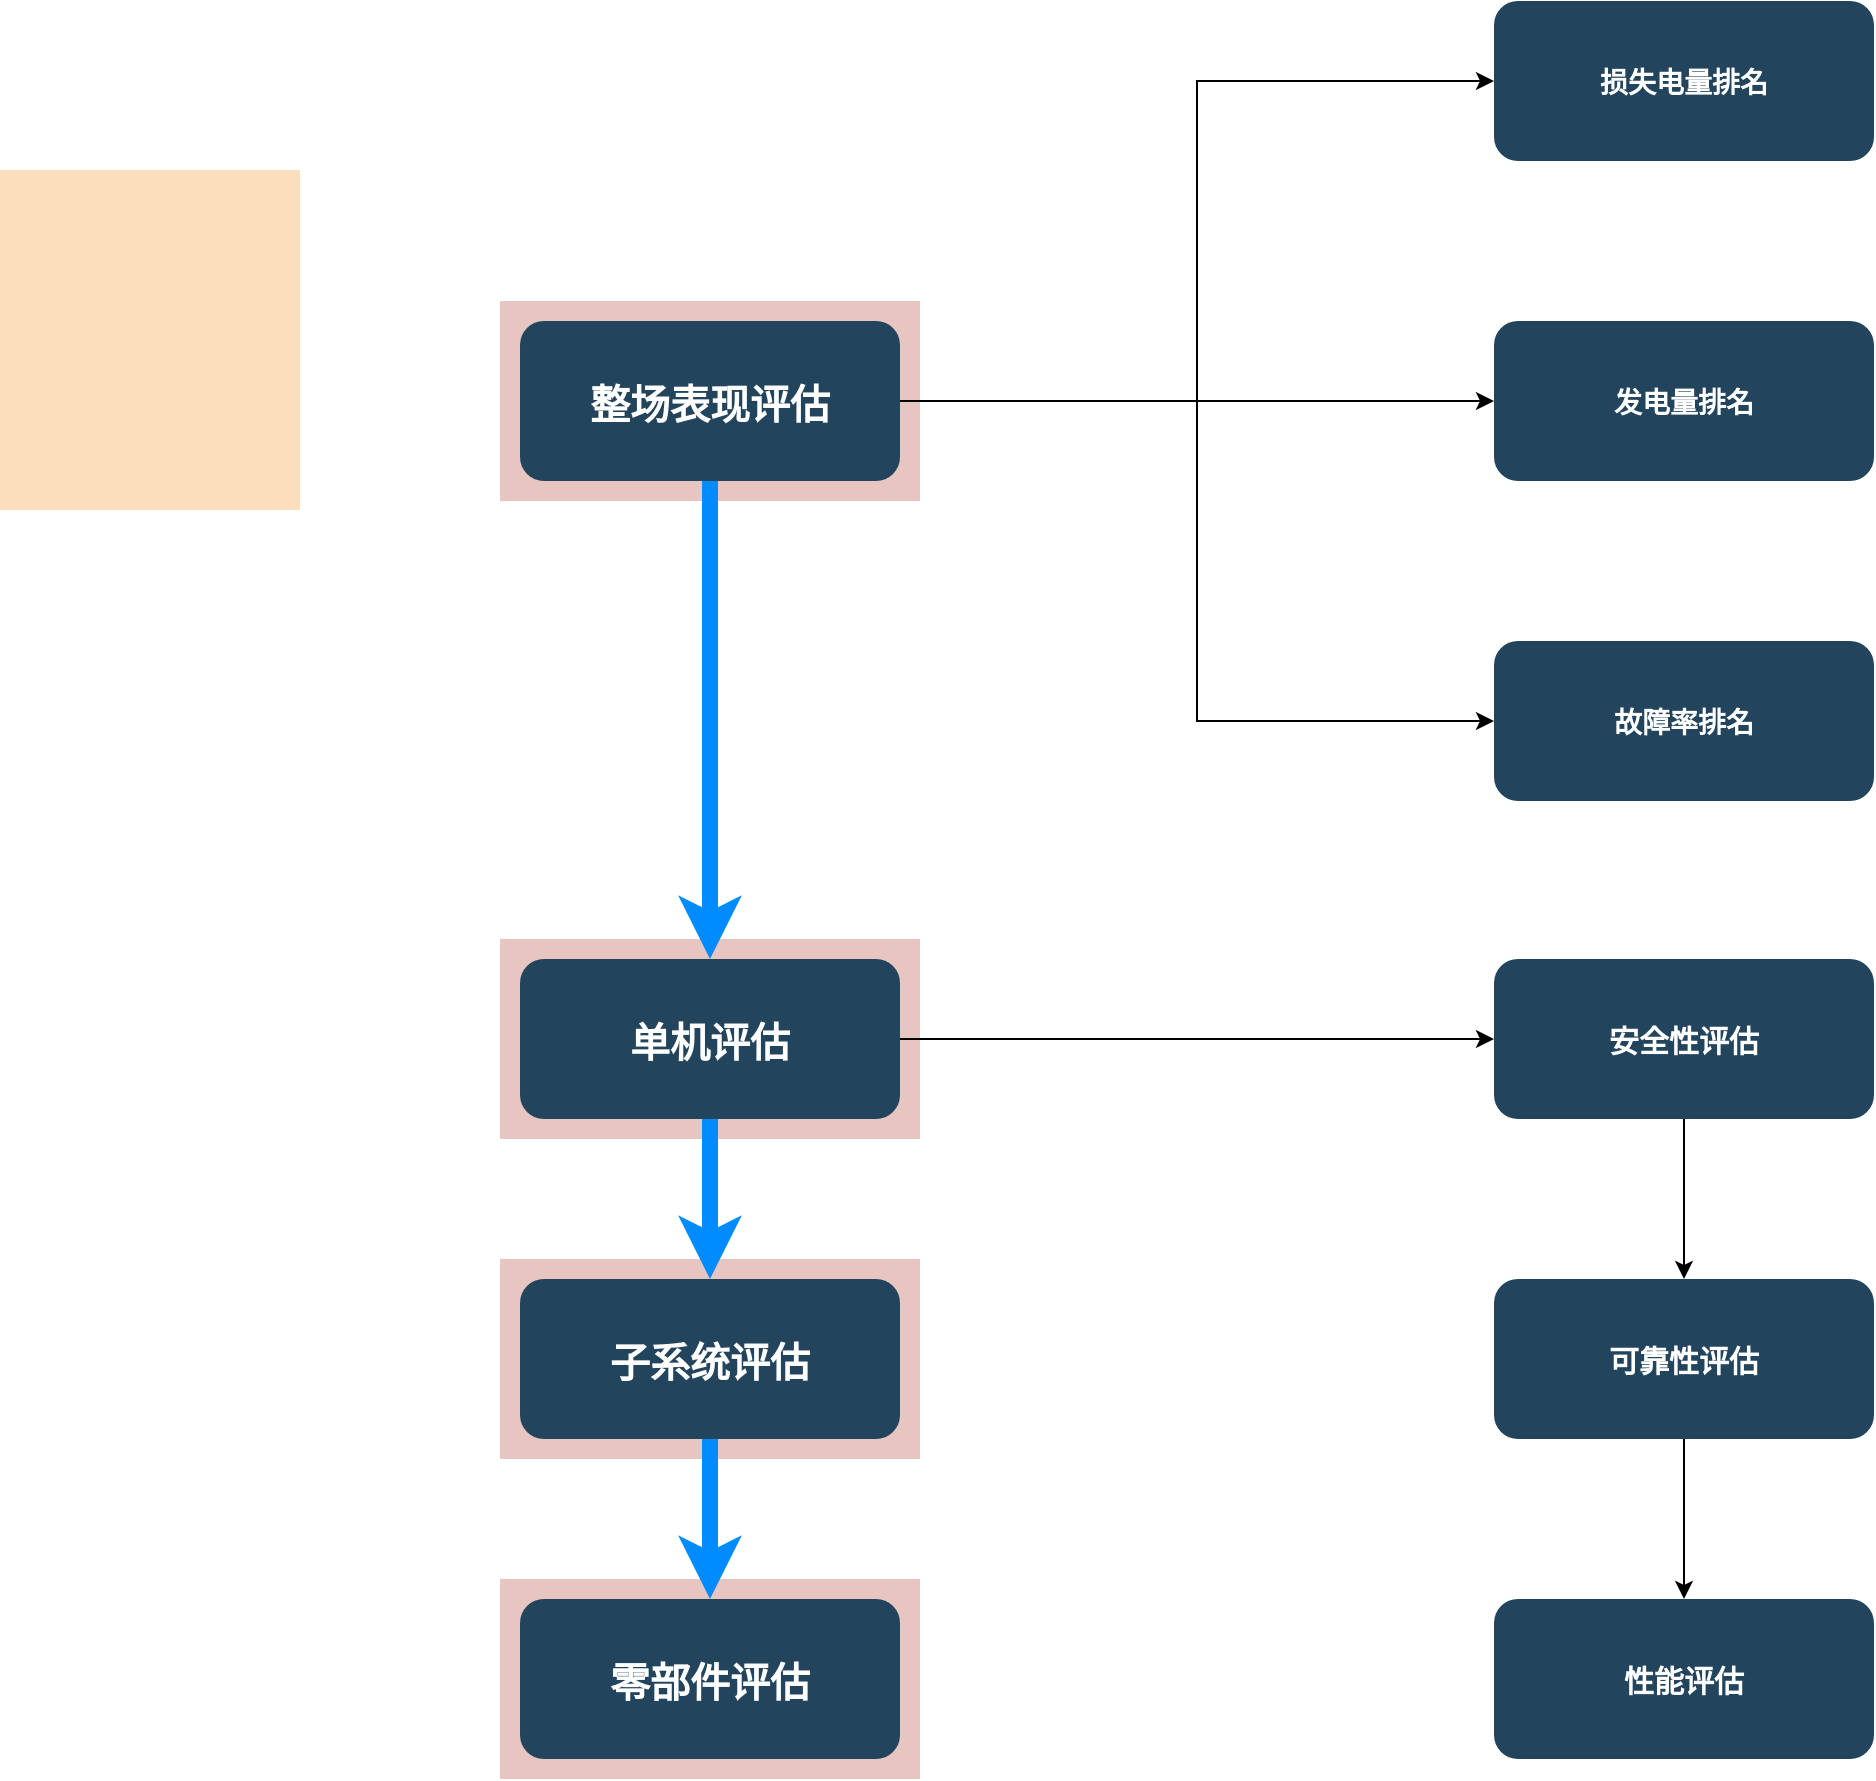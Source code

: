 <mxfile version="10.6.7" type="github"><diagram name="Page-1" id="2c0d36ab-eaac-3732-788b-9136903baeff"><mxGraphModel dx="1991" dy="1147" grid="1" gridSize="10" guides="1" tooltips="1" connect="1" arrows="1" fold="1" page="1" pageScale="1.5" pageWidth="1169" pageHeight="827" background="#ffffff" math="0" shadow="0"><root><mxCell id="0"/><mxCell id="1" parent="0"/><mxCell id="Fd9QAYF8xPu6k3quil8q-135" value="" style="fillColor=#AE4132;strokeColor=none;opacity=30;" vertex="1" parent="1"><mxGeometry x="530" y="814.5" width="210" height="100.0" as="geometry"/></mxCell><mxCell id="Fd9QAYF8xPu6k3quil8q-132" value="" style="fillColor=#AE4132;strokeColor=none;opacity=30;" vertex="1" parent="1"><mxGeometry x="530" y="654.5" width="210" height="100.0" as="geometry"/></mxCell><mxCell id="Fd9QAYF8xPu6k3quil8q-131" value="" style="fillColor=#AE4132;strokeColor=none;opacity=30;" vertex="1" parent="1"><mxGeometry x="530" y="494.5" width="210" height="100.0" as="geometry"/></mxCell><mxCell id="123" value="" style="fillColor=#AE4132;strokeColor=none;opacity=30;" parent="1" vertex="1"><mxGeometry x="530" y="175.5" width="210" height="100.0" as="geometry"/></mxCell><mxCell id="118" value="" style="fillColor=#F2931E;strokeColor=none;opacity=30;" parent="1" vertex="1"><mxGeometry x="280" y="110" width="150" height="170" as="geometry"/></mxCell><mxCell id="Fd9QAYF8xPu6k3quil8q-124" value="" style="edgeStyle=orthogonalEdgeStyle;rounded=0;orthogonalLoop=1;jettySize=auto;html=1;" edge="1" parent="1" source="2" target="Fd9QAYF8xPu6k3quil8q-123"><mxGeometry relative="1" as="geometry"/></mxCell><mxCell id="Fd9QAYF8xPu6k3quil8q-128" value="" style="edgeStyle=orthogonalEdgeStyle;rounded=0;orthogonalLoop=1;jettySize=auto;html=1;fontSize=20;strokeWidth=8;strokeColor=#008CFF;" edge="1" parent="1" source="2" target="Fd9QAYF8xPu6k3quil8q-127"><mxGeometry relative="1" as="geometry"/></mxCell><mxCell id="2" value="整场表现评估" style="rounded=1;fillColor=#23445D;gradientColor=none;strokeColor=none;fontColor=#FFFFFF;fontStyle=1;fontFamily=Tahoma;fontSize=20;" parent="1" vertex="1"><mxGeometry x="540" y="185.5" width="190" height="80" as="geometry"/></mxCell><mxCell id="Fd9QAYF8xPu6k3quil8q-139" value="" style="edgeStyle=orthogonalEdgeStyle;rounded=0;orthogonalLoop=1;jettySize=auto;html=1;fontSize=20;" edge="1" parent="1" source="Fd9QAYF8xPu6k3quil8q-127" target="Fd9QAYF8xPu6k3quil8q-138"><mxGeometry relative="1" as="geometry"/></mxCell><mxCell id="Fd9QAYF8xPu6k3quil8q-127" value="单机评估" style="rounded=1;fillColor=#23445D;gradientColor=none;strokeColor=none;fontColor=#FFFFFF;fontStyle=1;fontFamily=Tahoma;fontSize=20;" vertex="1" parent="1"><mxGeometry x="540" y="504.5" width="190" height="80" as="geometry"/></mxCell><mxCell id="Fd9QAYF8xPu6k3quil8q-138" value="安全性评估" style="rounded=1;fillColor=#23445D;gradientColor=none;strokeColor=none;fontColor=#FFFFFF;fontStyle=1;fontFamily=Tahoma;fontSize=15;" vertex="1" parent="1"><mxGeometry x="1027" y="504.5" width="190" height="80" as="geometry"/></mxCell><mxCell id="Fd9QAYF8xPu6k3quil8q-149" value="" style="edgeStyle=orthogonalEdgeStyle;rounded=0;orthogonalLoop=1;jettySize=auto;html=1;strokeColor=#000000;strokeWidth=1;fontSize=15;" edge="1" parent="1" source="Fd9QAYF8xPu6k3quil8q-145" target="Fd9QAYF8xPu6k3quil8q-148"><mxGeometry relative="1" as="geometry"/></mxCell><mxCell id="Fd9QAYF8xPu6k3quil8q-145" value="可靠性评估" style="rounded=1;fillColor=#23445D;gradientColor=none;strokeColor=none;fontColor=#FFFFFF;fontStyle=1;fontFamily=Tahoma;fontSize=15;" vertex="1" parent="1"><mxGeometry x="1027" y="664.5" width="190" height="80" as="geometry"/></mxCell><mxCell id="Fd9QAYF8xPu6k3quil8q-148" value="性能评估" style="rounded=1;fillColor=#23445D;gradientColor=none;strokeColor=none;fontColor=#FFFFFF;fontStyle=1;fontFamily=Tahoma;fontSize=15;" vertex="1" parent="1"><mxGeometry x="1027" y="824.5" width="190" height="80" as="geometry"/></mxCell><mxCell id="Fd9QAYF8xPu6k3quil8q-129" value="子系统评估" style="rounded=1;fillColor=#23445D;gradientColor=none;strokeColor=none;fontColor=#FFFFFF;fontStyle=1;fontFamily=Tahoma;fontSize=20;" vertex="1" parent="1"><mxGeometry x="540" y="664.5" width="190" height="80" as="geometry"/></mxCell><mxCell id="Fd9QAYF8xPu6k3quil8q-133" value="零部件评估" style="rounded=1;fillColor=#23445D;gradientColor=none;strokeColor=none;fontColor=#FFFFFF;fontStyle=1;fontFamily=Tahoma;fontSize=20;" vertex="1" parent="1"><mxGeometry x="540" y="824.5" width="190" height="80" as="geometry"/></mxCell><mxCell id="Fd9QAYF8xPu6k3quil8q-123" value="发电量排名" style="rounded=1;fillColor=#23445D;gradientColor=none;strokeColor=none;fontColor=#FFFFFF;fontStyle=1;fontFamily=Tahoma;fontSize=14" vertex="1" parent="1"><mxGeometry x="1027" y="185.5" width="190" height="80" as="geometry"/></mxCell><mxCell id="Fd9QAYF8xPu6k3quil8q-136" value="损失电量排名" style="rounded=1;fillColor=#23445D;gradientColor=none;strokeColor=none;fontColor=#FFFFFF;fontStyle=1;fontFamily=Tahoma;fontSize=14" vertex="1" parent="1"><mxGeometry x="1027" y="25.5" width="190" height="80" as="geometry"/></mxCell><mxCell id="Fd9QAYF8xPu6k3quil8q-125" value="故障率排名" style="rounded=1;fillColor=#23445D;gradientColor=none;strokeColor=none;fontColor=#FFFFFF;fontStyle=1;fontFamily=Tahoma;fontSize=14" vertex="1" parent="1"><mxGeometry x="1027" y="345.5" width="190" height="80" as="geometry"/></mxCell><mxCell id="Fd9QAYF8xPu6k3quil8q-140" value="" style="edgeStyle=orthogonalEdgeStyle;rounded=0;orthogonalLoop=1;jettySize=auto;html=1;fontSize=20;strokeWidth=8;strokeColor=#008CFF;exitX=0.5;exitY=1;exitDx=0;exitDy=0;" edge="1" parent="1" source="Fd9QAYF8xPu6k3quil8q-127" target="Fd9QAYF8xPu6k3quil8q-129"><mxGeometry relative="1" as="geometry"><mxPoint x="645" y="275.5" as="sourcePoint"/><mxPoint x="645" y="514.5" as="targetPoint"/></mxGeometry></mxCell><mxCell id="Fd9QAYF8xPu6k3quil8q-141" value="" style="edgeStyle=orthogonalEdgeStyle;rounded=0;orthogonalLoop=1;jettySize=auto;html=1;fontSize=20;strokeWidth=8;strokeColor=#008CFF;exitX=0.5;exitY=1;exitDx=0;exitDy=0;entryX=0.5;entryY=0;entryDx=0;entryDy=0;" edge="1" parent="1" source="Fd9QAYF8xPu6k3quil8q-129" target="Fd9QAYF8xPu6k3quil8q-133"><mxGeometry relative="1" as="geometry"><mxPoint x="645" y="275.5" as="sourcePoint"/><mxPoint x="645" y="514.5" as="targetPoint"/></mxGeometry></mxCell><mxCell id="Fd9QAYF8xPu6k3quil8q-143" value="" style="edgeStyle=orthogonalEdgeStyle;rounded=0;orthogonalLoop=1;jettySize=auto;html=1;entryX=0;entryY=0.5;entryDx=0;entryDy=0;exitX=1;exitY=0.5;exitDx=0;exitDy=0;" edge="1" parent="1" source="2" target="Fd9QAYF8xPu6k3quil8q-125"><mxGeometry relative="1" as="geometry"><mxPoint x="740" y="235.5" as="sourcePoint"/><mxPoint x="1037" y="235.5" as="targetPoint"/></mxGeometry></mxCell><mxCell id="Fd9QAYF8xPu6k3quil8q-144" value="" style="edgeStyle=orthogonalEdgeStyle;rounded=0;orthogonalLoop=1;jettySize=auto;html=1;entryX=0;entryY=0.5;entryDx=0;entryDy=0;" edge="1" parent="1" source="2" target="Fd9QAYF8xPu6k3quil8q-136"><mxGeometry relative="1" as="geometry"><mxPoint x="850" y="200" as="sourcePoint"/><mxPoint x="1037.571" y="395.857" as="targetPoint"/></mxGeometry></mxCell><mxCell id="Fd9QAYF8xPu6k3quil8q-147" value="" style="edgeStyle=orthogonalEdgeStyle;rounded=0;orthogonalLoop=1;jettySize=auto;html=1;fontSize=20;entryX=0.5;entryY=0;entryDx=0;entryDy=0;exitX=0.5;exitY=1;exitDx=0;exitDy=0;" edge="1" parent="1" source="Fd9QAYF8xPu6k3quil8q-138" target="Fd9QAYF8xPu6k3quil8q-145"><mxGeometry relative="1" as="geometry"><mxPoint x="740" y="554.5" as="sourcePoint"/><mxPoint x="1037" y="554.5" as="targetPoint"/></mxGeometry></mxCell></root></mxGraphModel></diagram></mxfile>